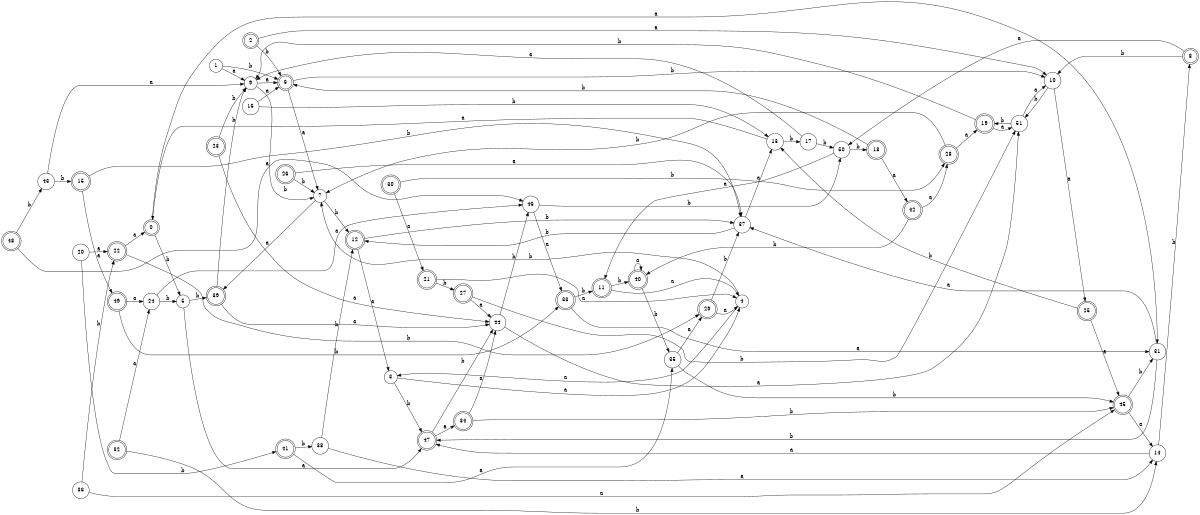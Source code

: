 digraph n42_7 {
__start0 [label="" shape="none"];

rankdir=LR;
size="8,5";

s0 [style="rounded,filled", color="black", fillcolor="white" shape="doublecircle", label="0"];
s1 [style="filled", color="black", fillcolor="white" shape="circle", label="1"];
s2 [style="rounded,filled", color="black", fillcolor="white" shape="doublecircle", label="2"];
s3 [style="filled", color="black", fillcolor="white" shape="circle", label="3"];
s4 [style="filled", color="black", fillcolor="white" shape="circle", label="4"];
s5 [style="filled", color="black", fillcolor="white" shape="circle", label="5"];
s6 [style="rounded,filled", color="black", fillcolor="white" shape="doublecircle", label="6"];
s7 [style="filled", color="black", fillcolor="white" shape="circle", label="7"];
s8 [style="rounded,filled", color="black", fillcolor="white" shape="doublecircle", label="8"];
s9 [style="filled", color="black", fillcolor="white" shape="circle", label="9"];
s10 [style="filled", color="black", fillcolor="white" shape="circle", label="10"];
s11 [style="rounded,filled", color="black", fillcolor="white" shape="doublecircle", label="11"];
s12 [style="rounded,filled", color="black", fillcolor="white" shape="doublecircle", label="12"];
s13 [style="filled", color="black", fillcolor="white" shape="circle", label="13"];
s14 [style="filled", color="black", fillcolor="white" shape="circle", label="14"];
s15 [style="rounded,filled", color="black", fillcolor="white" shape="doublecircle", label="15"];
s16 [style="filled", color="black", fillcolor="white" shape="circle", label="16"];
s17 [style="filled", color="black", fillcolor="white" shape="circle", label="17"];
s18 [style="rounded,filled", color="black", fillcolor="white" shape="doublecircle", label="18"];
s19 [style="rounded,filled", color="black", fillcolor="white" shape="doublecircle", label="19"];
s20 [style="filled", color="black", fillcolor="white" shape="circle", label="20"];
s21 [style="rounded,filled", color="black", fillcolor="white" shape="doublecircle", label="21"];
s22 [style="rounded,filled", color="black", fillcolor="white" shape="doublecircle", label="22"];
s23 [style="rounded,filled", color="black", fillcolor="white" shape="doublecircle", label="23"];
s24 [style="filled", color="black", fillcolor="white" shape="circle", label="24"];
s25 [style="rounded,filled", color="black", fillcolor="white" shape="doublecircle", label="25"];
s26 [style="rounded,filled", color="black", fillcolor="white" shape="doublecircle", label="26"];
s27 [style="rounded,filled", color="black", fillcolor="white" shape="doublecircle", label="27"];
s28 [style="rounded,filled", color="black", fillcolor="white" shape="doublecircle", label="28"];
s29 [style="rounded,filled", color="black", fillcolor="white" shape="doublecircle", label="29"];
s30 [style="rounded,filled", color="black", fillcolor="white" shape="doublecircle", label="30"];
s31 [style="filled", color="black", fillcolor="white" shape="circle", label="31"];
s32 [style="rounded,filled", color="black", fillcolor="white" shape="doublecircle", label="32"];
s33 [style="rounded,filled", color="black", fillcolor="white" shape="doublecircle", label="33"];
s34 [style="rounded,filled", color="black", fillcolor="white" shape="doublecircle", label="34"];
s35 [style="filled", color="black", fillcolor="white" shape="circle", label="35"];
s36 [style="filled", color="black", fillcolor="white" shape="circle", label="36"];
s37 [style="filled", color="black", fillcolor="white" shape="circle", label="37"];
s38 [style="filled", color="black", fillcolor="white" shape="circle", label="38"];
s39 [style="rounded,filled", color="black", fillcolor="white" shape="doublecircle", label="39"];
s40 [style="rounded,filled", color="black", fillcolor="white" shape="doublecircle", label="40"];
s41 [style="rounded,filled", color="black", fillcolor="white" shape="doublecircle", label="41"];
s42 [style="rounded,filled", color="black", fillcolor="white" shape="doublecircle", label="42"];
s43 [style="filled", color="black", fillcolor="white" shape="circle", label="43"];
s44 [style="filled", color="black", fillcolor="white" shape="circle", label="44"];
s45 [style="rounded,filled", color="black", fillcolor="white" shape="doublecircle", label="45"];
s46 [style="filled", color="black", fillcolor="white" shape="circle", label="46"];
s47 [style="rounded,filled", color="black", fillcolor="white" shape="doublecircle", label="47"];
s48 [style="rounded,filled", color="black", fillcolor="white" shape="doublecircle", label="48"];
s49 [style="rounded,filled", color="black", fillcolor="white" shape="doublecircle", label="49"];
s50 [style="filled", color="black", fillcolor="white" shape="circle", label="50"];
s51 [style="filled", color="black", fillcolor="white" shape="circle", label="51"];
s0 -> s31 [label="a"];
s0 -> s5 [label="b"];
s1 -> s9 [label="a"];
s1 -> s6 [label="b"];
s2 -> s10 [label="a"];
s2 -> s6 [label="b"];
s3 -> s4 [label="a"];
s3 -> s47 [label="b"];
s4 -> s3 [label="a"];
s4 -> s7 [label="b"];
s5 -> s47 [label="a"];
s5 -> s39 [label="b"];
s6 -> s7 [label="a"];
s6 -> s10 [label="b"];
s7 -> s39 [label="a"];
s7 -> s12 [label="b"];
s8 -> s50 [label="a"];
s8 -> s10 [label="b"];
s9 -> s6 [label="a"];
s9 -> s7 [label="b"];
s10 -> s25 [label="a"];
s10 -> s51 [label="b"];
s11 -> s4 [label="a"];
s11 -> s40 [label="b"];
s12 -> s3 [label="a"];
s12 -> s37 [label="b"];
s13 -> s0 [label="a"];
s13 -> s17 [label="b"];
s14 -> s47 [label="a"];
s14 -> s8 [label="b"];
s15 -> s49 [label="a"];
s15 -> s37 [label="b"];
s16 -> s6 [label="a"];
s16 -> s13 [label="b"];
s17 -> s9 [label="a"];
s17 -> s50 [label="b"];
s18 -> s42 [label="a"];
s18 -> s6 [label="b"];
s19 -> s51 [label="a"];
s19 -> s9 [label="b"];
s20 -> s22 [label="a"];
s20 -> s41 [label="b"];
s21 -> s4 [label="a"];
s21 -> s27 [label="b"];
s22 -> s0 [label="a"];
s22 -> s29 [label="b"];
s23 -> s44 [label="a"];
s23 -> s9 [label="b"];
s24 -> s46 [label="a"];
s24 -> s5 [label="b"];
s25 -> s45 [label="a"];
s25 -> s13 [label="b"];
s26 -> s37 [label="a"];
s26 -> s7 [label="b"];
s27 -> s44 [label="a"];
s27 -> s51 [label="b"];
s28 -> s19 [label="a"];
s28 -> s7 [label="b"];
s29 -> s4 [label="a"];
s29 -> s37 [label="b"];
s30 -> s21 [label="a"];
s30 -> s28 [label="b"];
s31 -> s37 [label="a"];
s31 -> s47 [label="b"];
s32 -> s24 [label="a"];
s32 -> s14 [label="b"];
s33 -> s31 [label="a"];
s33 -> s11 [label="b"];
s34 -> s44 [label="a"];
s34 -> s45 [label="b"];
s35 -> s29 [label="a"];
s35 -> s45 [label="b"];
s36 -> s45 [label="a"];
s36 -> s22 [label="b"];
s37 -> s13 [label="a"];
s37 -> s12 [label="b"];
s38 -> s14 [label="a"];
s38 -> s12 [label="b"];
s39 -> s44 [label="a"];
s39 -> s9 [label="b"];
s40 -> s40 [label="a"];
s40 -> s35 [label="b"];
s41 -> s35 [label="a"];
s41 -> s38 [label="b"];
s42 -> s28 [label="a"];
s42 -> s40 [label="b"];
s43 -> s9 [label="a"];
s43 -> s15 [label="b"];
s44 -> s51 [label="a"];
s44 -> s46 [label="b"];
s45 -> s14 [label="a"];
s45 -> s31 [label="b"];
s46 -> s33 [label="a"];
s46 -> s50 [label="b"];
s47 -> s34 [label="a"];
s47 -> s44 [label="b"];
s48 -> s46 [label="a"];
s48 -> s43 [label="b"];
s49 -> s24 [label="a"];
s49 -> s33 [label="b"];
s50 -> s11 [label="a"];
s50 -> s18 [label="b"];
s51 -> s10 [label="a"];
s51 -> s19 [label="b"];

}